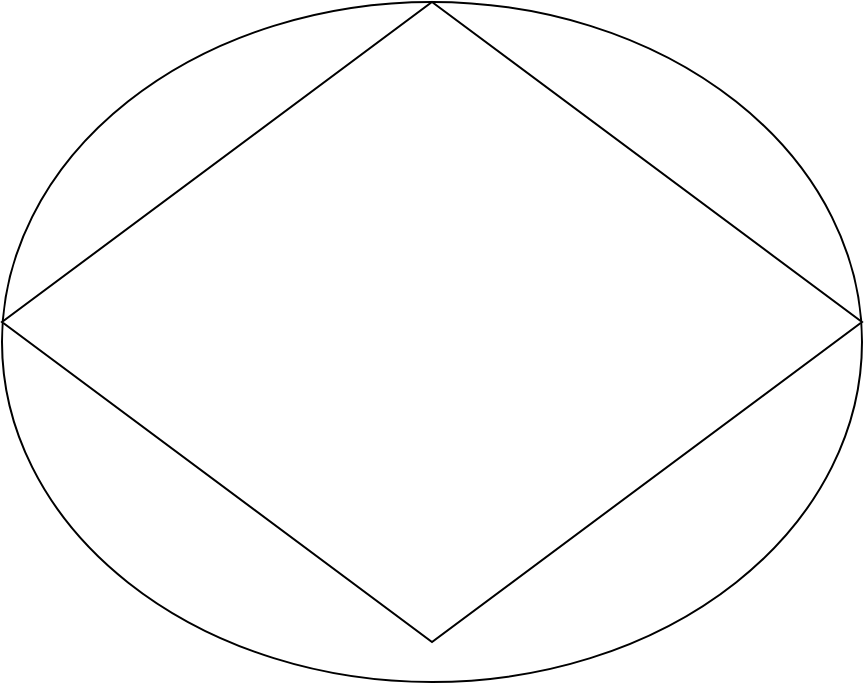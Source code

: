 <mxfile version="24.3.0" type="github">
  <diagram name="Página-1" id="u5arVPTd5ssjJ48KdW_6">
    <mxGraphModel dx="2074" dy="772" grid="1" gridSize="10" guides="1" tooltips="1" connect="1" arrows="1" fold="1" page="1" pageScale="1" pageWidth="827" pageHeight="1169" math="0" shadow="0">
      <root>
        <mxCell id="0" />
        <mxCell id="1" parent="0" />
        <mxCell id="LIA-BCPz2DzyjAwY4HWx-1" value="" style="ellipse;whiteSpace=wrap;html=1;" vertex="1" parent="1">
          <mxGeometry x="190" y="220" width="430" height="340" as="geometry" />
        </mxCell>
        <mxCell id="LIA-BCPz2DzyjAwY4HWx-2" value="" style="rhombus;whiteSpace=wrap;html=1;" vertex="1" parent="1">
          <mxGeometry x="190" y="220" width="430" height="320" as="geometry" />
        </mxCell>
      </root>
    </mxGraphModel>
  </diagram>
</mxfile>
